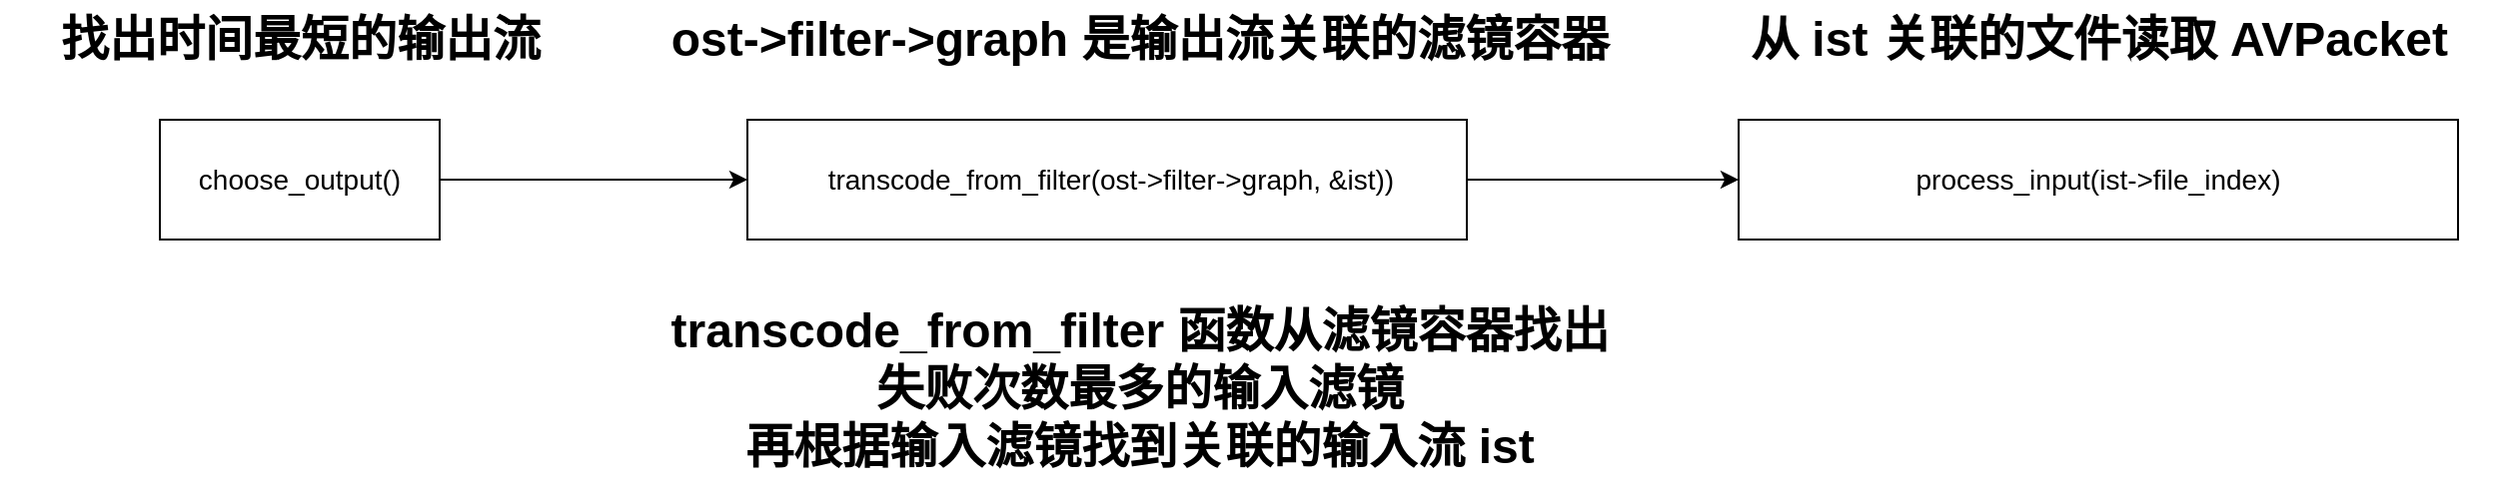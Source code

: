 <mxfile version="20.2.3" type="device"><diagram id="CCSkUD4YMc4SreTmyc2y" name="第 1 页"><mxGraphModel dx="1892" dy="865" grid="1" gridSize="10" guides="1" tooltips="1" connect="1" arrows="1" fold="1" page="1" pageScale="1" pageWidth="827" pageHeight="1169" math="0" shadow="0"><root><mxCell id="0"/><mxCell id="1" parent="0"/><mxCell id="V9b7wG-8ezAOPm_TkKFs-9" style="edgeStyle=orthogonalEdgeStyle;rounded=0;orthogonalLoop=1;jettySize=auto;html=1;" edge="1" parent="1" source="md7RBjFyD2T9hECYB-EM-1" target="V9b7wG-8ezAOPm_TkKFs-2"><mxGeometry relative="1" as="geometry"/></mxCell><mxCell id="md7RBjFyD2T9hECYB-EM-1" value="choose_output()" style="rounded=0;whiteSpace=wrap;html=1;fontSize=14;" parent="1" vertex="1"><mxGeometry x="-240" y="340" width="140" height="60" as="geometry"/></mxCell><mxCell id="fyDznYu2upmtHlqrGjxY-17" style="edgeStyle=orthogonalEdgeStyle;rounded=0;orthogonalLoop=1;jettySize=auto;html=1;fontSize=14;" parent="1" edge="1"><mxGeometry relative="1" as="geometry"><mxPoint x="410" y="560" as="sourcePoint"/></mxGeometry></mxCell><mxCell id="fyDznYu2upmtHlqrGjxY-18" style="edgeStyle=orthogonalEdgeStyle;rounded=0;orthogonalLoop=1;jettySize=auto;html=1;fontSize=14;" parent="1" edge="1"><mxGeometry relative="1" as="geometry"><mxPoint x="410" y="686" as="sourcePoint"/></mxGeometry></mxCell><mxCell id="fyDznYu2upmtHlqrGjxY-19" style="edgeStyle=orthogonalEdgeStyle;rounded=0;orthogonalLoop=1;jettySize=auto;html=1;fontSize=14;" parent="1" edge="1"><mxGeometry relative="1" as="geometry"><mxPoint x="410" y="790" as="sourcePoint"/></mxGeometry></mxCell><mxCell id="V9b7wG-8ezAOPm_TkKFs-1" value="找出时间最短的输出流" style="text;strokeColor=none;fillColor=none;html=1;fontSize=24;fontStyle=1;verticalAlign=middle;align=center;" vertex="1" parent="1"><mxGeometry x="-320" y="280" width="300" height="40" as="geometry"/></mxCell><mxCell id="V9b7wG-8ezAOPm_TkKFs-10" style="edgeStyle=orthogonalEdgeStyle;rounded=0;orthogonalLoop=1;jettySize=auto;html=1;" edge="1" parent="1" source="V9b7wG-8ezAOPm_TkKFs-2" target="V9b7wG-8ezAOPm_TkKFs-6"><mxGeometry relative="1" as="geometry"/></mxCell><mxCell id="V9b7wG-8ezAOPm_TkKFs-2" value="&amp;nbsp;transcode_from_filter(ost-&amp;gt;filter-&amp;gt;graph, &amp;amp;ist))" style="rounded=0;whiteSpace=wrap;html=1;fontSize=14;" vertex="1" parent="1"><mxGeometry x="54" y="340" width="360" height="60" as="geometry"/></mxCell><mxCell id="V9b7wG-8ezAOPm_TkKFs-3" value="ost-&amp;gt;filter-&amp;gt;graph 是输出流关联的滤镜容器&lt;br&gt;" style="text;strokeColor=none;fillColor=none;html=1;fontSize=24;fontStyle=1;verticalAlign=middle;align=center;" vertex="1" parent="1"><mxGeometry x="-10" y="280" width="520" height="40" as="geometry"/></mxCell><mxCell id="V9b7wG-8ezAOPm_TkKFs-4" value="transcode_from_filter 函数从滤镜容器找出&lt;br&gt;失败次数最多的输入滤镜&lt;br&gt;再根据输入滤镜找到关联的输入流 ist" style="text;strokeColor=none;fillColor=none;html=1;fontSize=24;fontStyle=1;verticalAlign=middle;align=center;" vertex="1" parent="1"><mxGeometry x="-10" y="420" width="520" height="110" as="geometry"/></mxCell><mxCell id="V9b7wG-8ezAOPm_TkKFs-6" value="process_input(ist-&amp;gt;file_index)" style="rounded=0;whiteSpace=wrap;html=1;fontSize=14;" vertex="1" parent="1"><mxGeometry x="550" y="340" width="360" height="60" as="geometry"/></mxCell><mxCell id="V9b7wG-8ezAOPm_TkKFs-7" value="从 ist 关联的文件读取 AVPacket" style="text;strokeColor=none;fillColor=none;html=1;fontSize=24;fontStyle=1;verticalAlign=middle;align=center;" vertex="1" parent="1"><mxGeometry x="530" y="280" width="400" height="40" as="geometry"/></mxCell></root></mxGraphModel></diagram></mxfile>